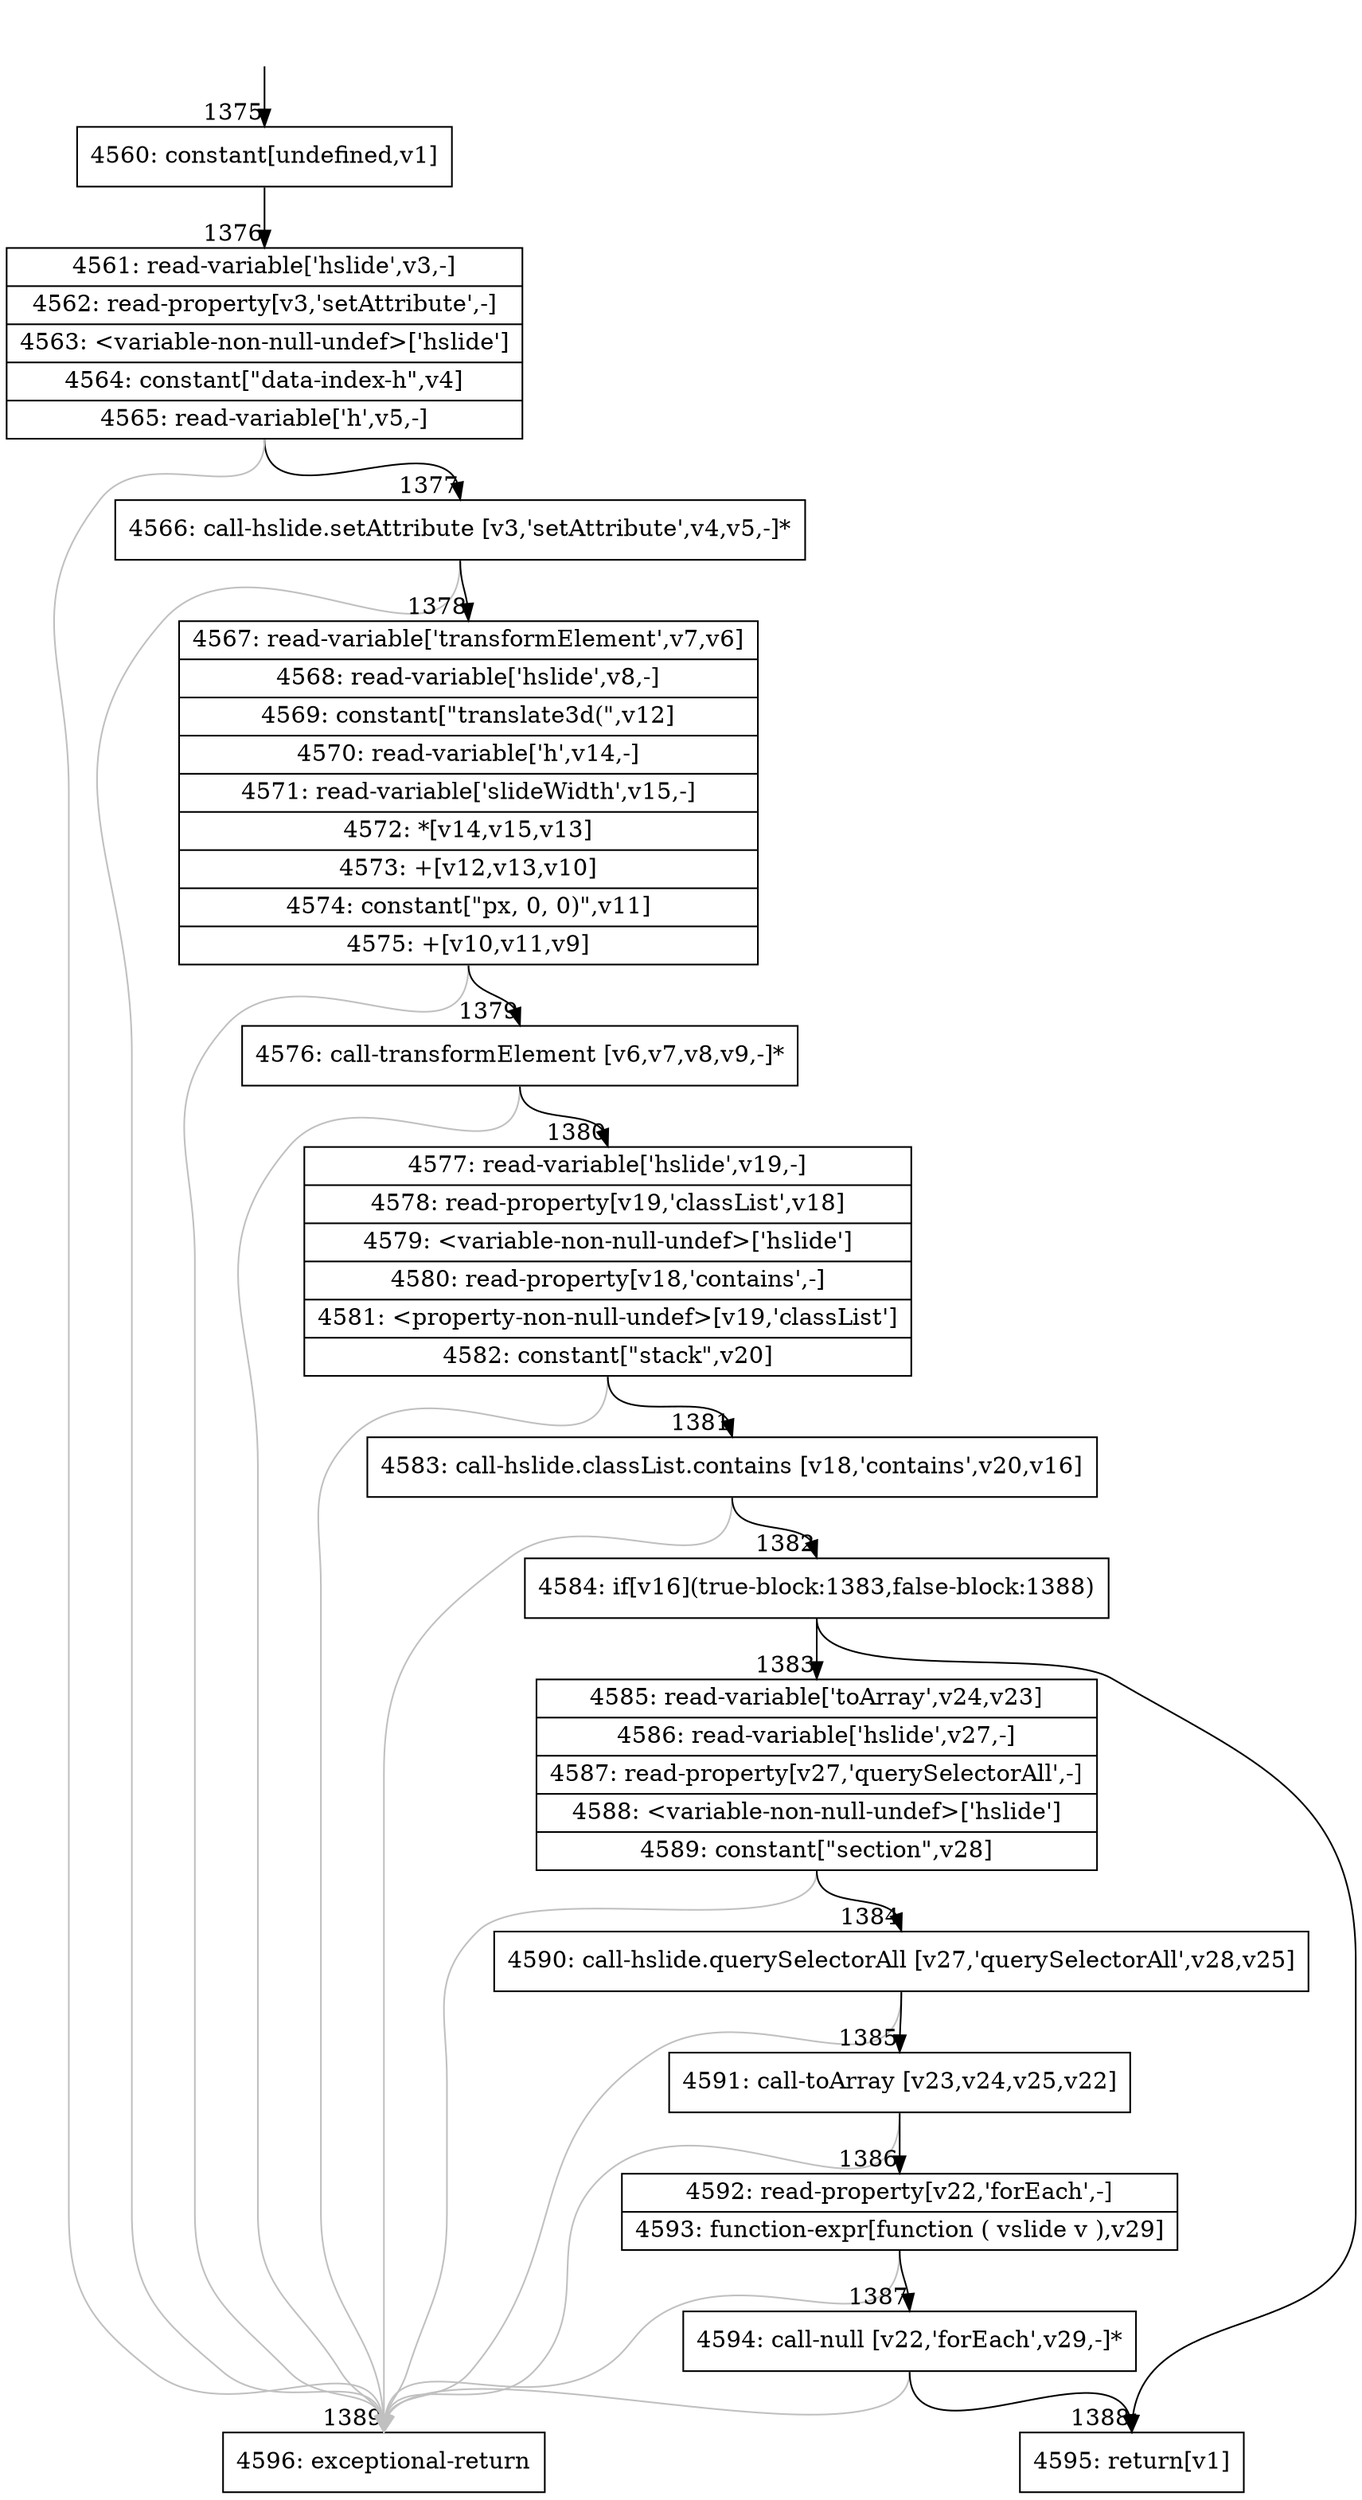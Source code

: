 digraph {
rankdir="TD"
BB_entry88[shape=none,label=""];
BB_entry88 -> BB1375 [tailport=s, headport=n, headlabel="    1375"]
BB1375 [shape=record label="{4560: constant[undefined,v1]}" ] 
BB1375 -> BB1376 [tailport=s, headport=n, headlabel="      1376"]
BB1376 [shape=record label="{4561: read-variable['hslide',v3,-]|4562: read-property[v3,'setAttribute',-]|4563: \<variable-non-null-undef\>['hslide']|4564: constant[\"data-index-h\",v4]|4565: read-variable['h',v5,-]}" ] 
BB1376 -> BB1377 [tailport=s, headport=n, headlabel="      1377"]
BB1376 -> BB1389 [tailport=s, headport=n, color=gray, headlabel="      1389"]
BB1377 [shape=record label="{4566: call-hslide.setAttribute [v3,'setAttribute',v4,v5,-]*}" ] 
BB1377 -> BB1378 [tailport=s, headport=n, headlabel="      1378"]
BB1377 -> BB1389 [tailport=s, headport=n, color=gray]
BB1378 [shape=record label="{4567: read-variable['transformElement',v7,v6]|4568: read-variable['hslide',v8,-]|4569: constant[\"translate3d(\",v12]|4570: read-variable['h',v14,-]|4571: read-variable['slideWidth',v15,-]|4572: *[v14,v15,v13]|4573: +[v12,v13,v10]|4574: constant[\"px, 0, 0)\",v11]|4575: +[v10,v11,v9]}" ] 
BB1378 -> BB1379 [tailport=s, headport=n, headlabel="      1379"]
BB1378 -> BB1389 [tailport=s, headport=n, color=gray]
BB1379 [shape=record label="{4576: call-transformElement [v6,v7,v8,v9,-]*}" ] 
BB1379 -> BB1380 [tailport=s, headport=n, headlabel="      1380"]
BB1379 -> BB1389 [tailport=s, headport=n, color=gray]
BB1380 [shape=record label="{4577: read-variable['hslide',v19,-]|4578: read-property[v19,'classList',v18]|4579: \<variable-non-null-undef\>['hslide']|4580: read-property[v18,'contains',-]|4581: \<property-non-null-undef\>[v19,'classList']|4582: constant[\"stack\",v20]}" ] 
BB1380 -> BB1381 [tailport=s, headport=n, headlabel="      1381"]
BB1380 -> BB1389 [tailport=s, headport=n, color=gray]
BB1381 [shape=record label="{4583: call-hslide.classList.contains [v18,'contains',v20,v16]}" ] 
BB1381 -> BB1382 [tailport=s, headport=n, headlabel="      1382"]
BB1381 -> BB1389 [tailport=s, headport=n, color=gray]
BB1382 [shape=record label="{4584: if[v16](true-block:1383,false-block:1388)}" ] 
BB1382 -> BB1383 [tailport=s, headport=n, headlabel="      1383"]
BB1382 -> BB1388 [tailport=s, headport=n, headlabel="      1388"]
BB1383 [shape=record label="{4585: read-variable['toArray',v24,v23]|4586: read-variable['hslide',v27,-]|4587: read-property[v27,'querySelectorAll',-]|4588: \<variable-non-null-undef\>['hslide']|4589: constant[\"section\",v28]}" ] 
BB1383 -> BB1384 [tailport=s, headport=n, headlabel="      1384"]
BB1383 -> BB1389 [tailport=s, headport=n, color=gray]
BB1384 [shape=record label="{4590: call-hslide.querySelectorAll [v27,'querySelectorAll',v28,v25]}" ] 
BB1384 -> BB1385 [tailport=s, headport=n, headlabel="      1385"]
BB1384 -> BB1389 [tailport=s, headport=n, color=gray]
BB1385 [shape=record label="{4591: call-toArray [v23,v24,v25,v22]}" ] 
BB1385 -> BB1386 [tailport=s, headport=n, headlabel="      1386"]
BB1385 -> BB1389 [tailport=s, headport=n, color=gray]
BB1386 [shape=record label="{4592: read-property[v22,'forEach',-]|4593: function-expr[function ( vslide v ),v29]}" ] 
BB1386 -> BB1387 [tailport=s, headport=n, headlabel="      1387"]
BB1386 -> BB1389 [tailport=s, headport=n, color=gray]
BB1387 [shape=record label="{4594: call-null [v22,'forEach',v29,-]*}" ] 
BB1387 -> BB1388 [tailport=s, headport=n]
BB1387 -> BB1389 [tailport=s, headport=n, color=gray]
BB1388 [shape=record label="{4595: return[v1]}" ] 
BB1389 [shape=record label="{4596: exceptional-return}" ] 
//#$~ 1762
}
